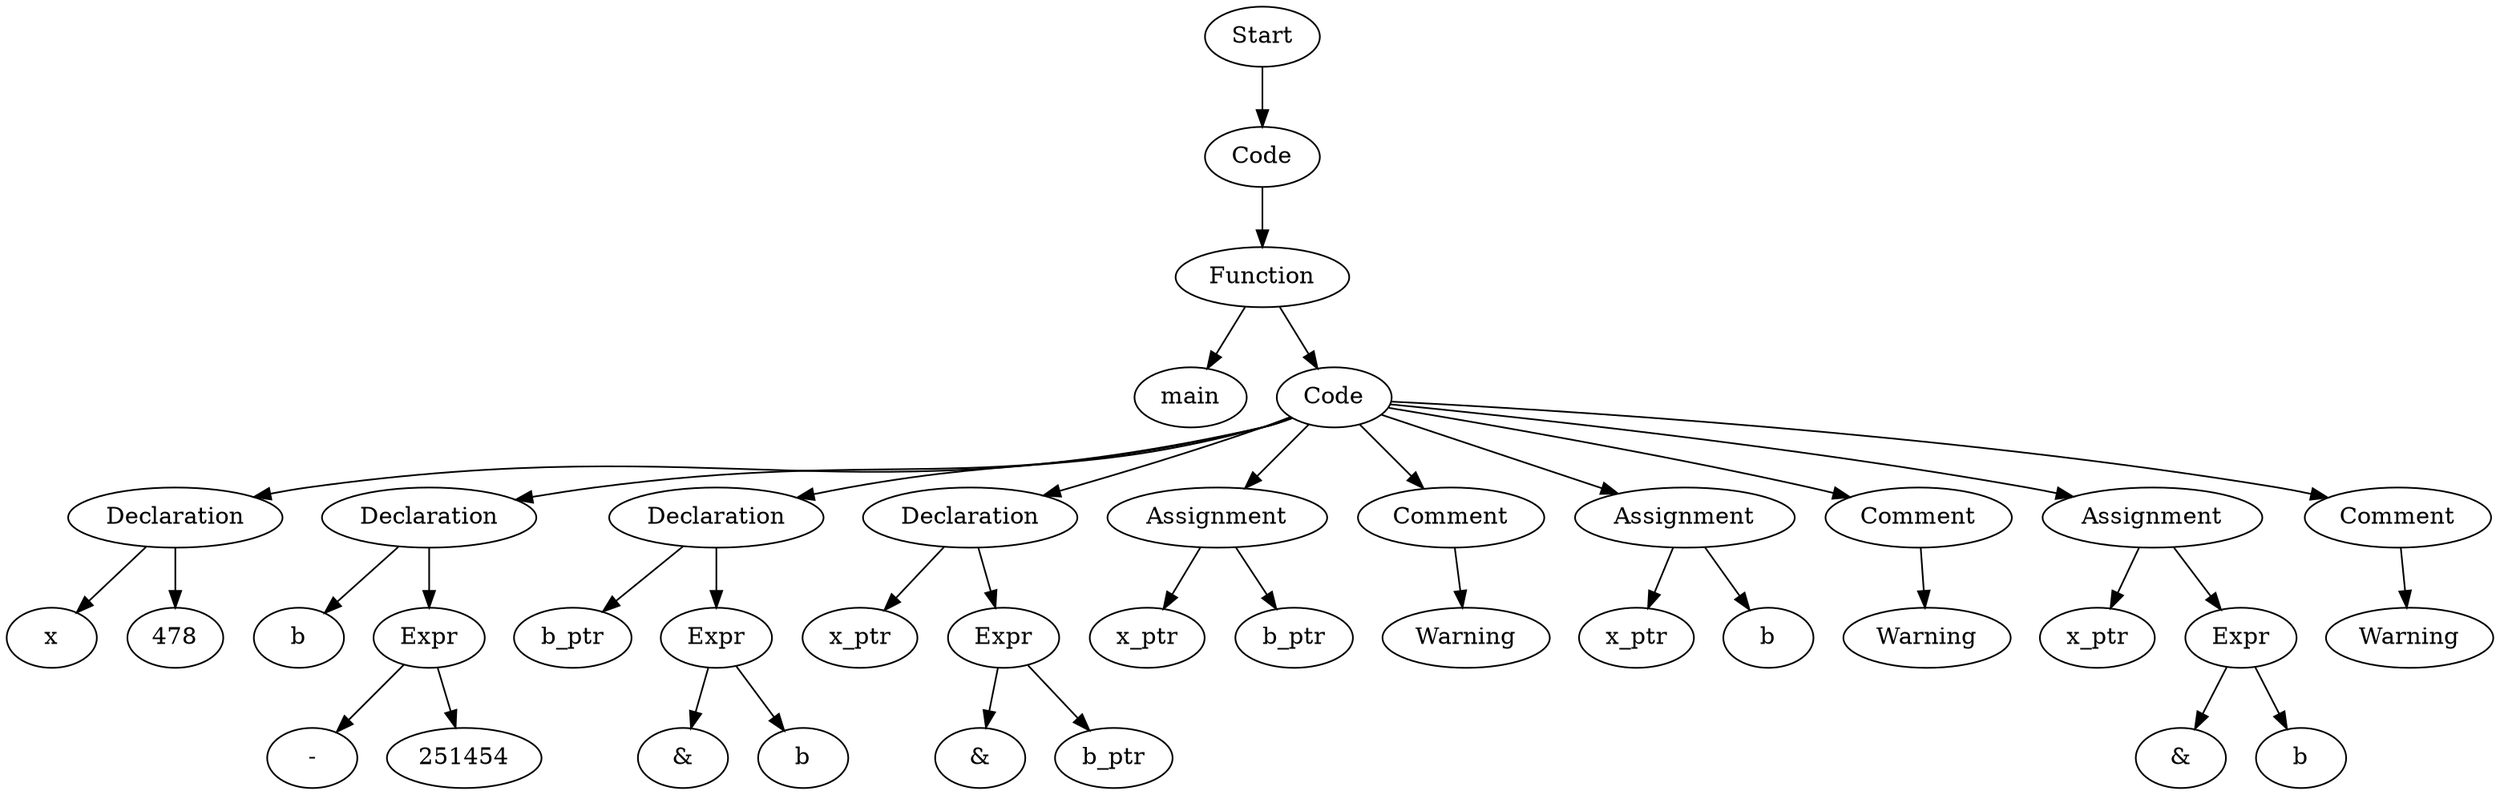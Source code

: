 digraph AST {
  "128432577322896" [label="Start"];
  "128432577322896" -> "128432577323232";
  "128432577323232" [label="Code"];
  "128432577323232" -> "128432577326064";
  "128432577326064" [label="Function"];
  "128432577326064" -> "128432577319392";
  "128432577326064" -> "128432577325632";
  "128432577319392" [label="main"];
  "128432577325632" [label="Code"];
  "128432577325632" -> "128432577323712";
  "128432577325632" -> "128432577327360";
  "128432577325632" -> "128432577327936";
  "128432577325632" -> "128432577326304";
  "128432577325632" -> "128432577245584";
  "128432577325632" -> "128432577245392";
  "128432577325632" -> "128432577245104";
  "128432577325632" -> "128432577245200";
  "128432577325632" -> "128432577244672";
  "128432577325632" -> "128432577244480";
  "128432577323712" [label="Declaration"];
  "128432577323712" -> "128432577327024";
  "128432577323712" -> "128432577322512";
  "128432577327024" [label="x"];
  "128432577322512" [label="478"];
  "128432577327360" [label="Declaration"];
  "128432577327360" -> "128432577330960";
  "128432577327360" -> "128432577319968";
  "128432577330960" [label="b"];
  "128432577319968" [label="Expr"];
  "128432577319968" -> "128432577328032";
  "128432577319968" -> "128432577326352";
  "128432577328032" [label="-"];
  "128432577326352" [label="251454"];
  "128432577327936" [label="Declaration"];
  "128432577327936" -> "128432577323616";
  "128432577327936" -> "128432577321360";
  "128432577323616" [label="b_ptr"];
  "128432577321360" [label="Expr"];
  "128432577321360" -> "128432577325728";
  "128432577321360" -> "128432577326400";
  "128432577325728" [label="&"];
  "128432577326400" [label="b"];
  "128432577326304" [label="Declaration"];
  "128432577326304" -> "128432577325392";
  "128432577326304" -> "128432577326832";
  "128432577325392" [label="x_ptr"];
  "128432577326832" [label="Expr"];
  "128432577326832" -> "128432577321840";
  "128432577326832" -> "128432577243328";
  "128432577321840" [label="&"];
  "128432577243328" [label="b_ptr"];
  "128432577245584" [label="Assignment"];
  "128432577245584" -> "128432577243376";
  "128432577245584" -> "128432577244384";
  "128432577243376" [label="x_ptr"];
  "128432577244384" [label="b_ptr"];
  "128432577245392" [label="Comment"];
  "128432577245392" -> "128432577245920";
  "128432577245920" [label="Warning"];
  "128432577245104" [label="Assignment"];
  "128432577245104" -> "128432577245296";
  "128432577245104" -> "128432577243520";
  "128432577245296" [label="x_ptr"];
  "128432577243520" [label="b"];
  "128432577245200" [label="Comment"];
  "128432577245200" -> "128432577245968";
  "128432577245968" [label="Warning"];
  "128432577244672" [label="Assignment"];
  "128432577244672" -> "128432577243232";
  "128432577244672" -> "128432577243568";
  "128432577243232" [label="x_ptr"];
  "128432577243568" [label="Expr"];
  "128432577243568" -> "128432577245344";
  "128432577243568" -> "128432577244048";
  "128432577245344" [label="&"];
  "128432577244048" [label="b"];
  "128432577244480" [label="Comment"];
  "128432577244480" -> "128432577246016";
  "128432577246016" [label="Warning"];
}
